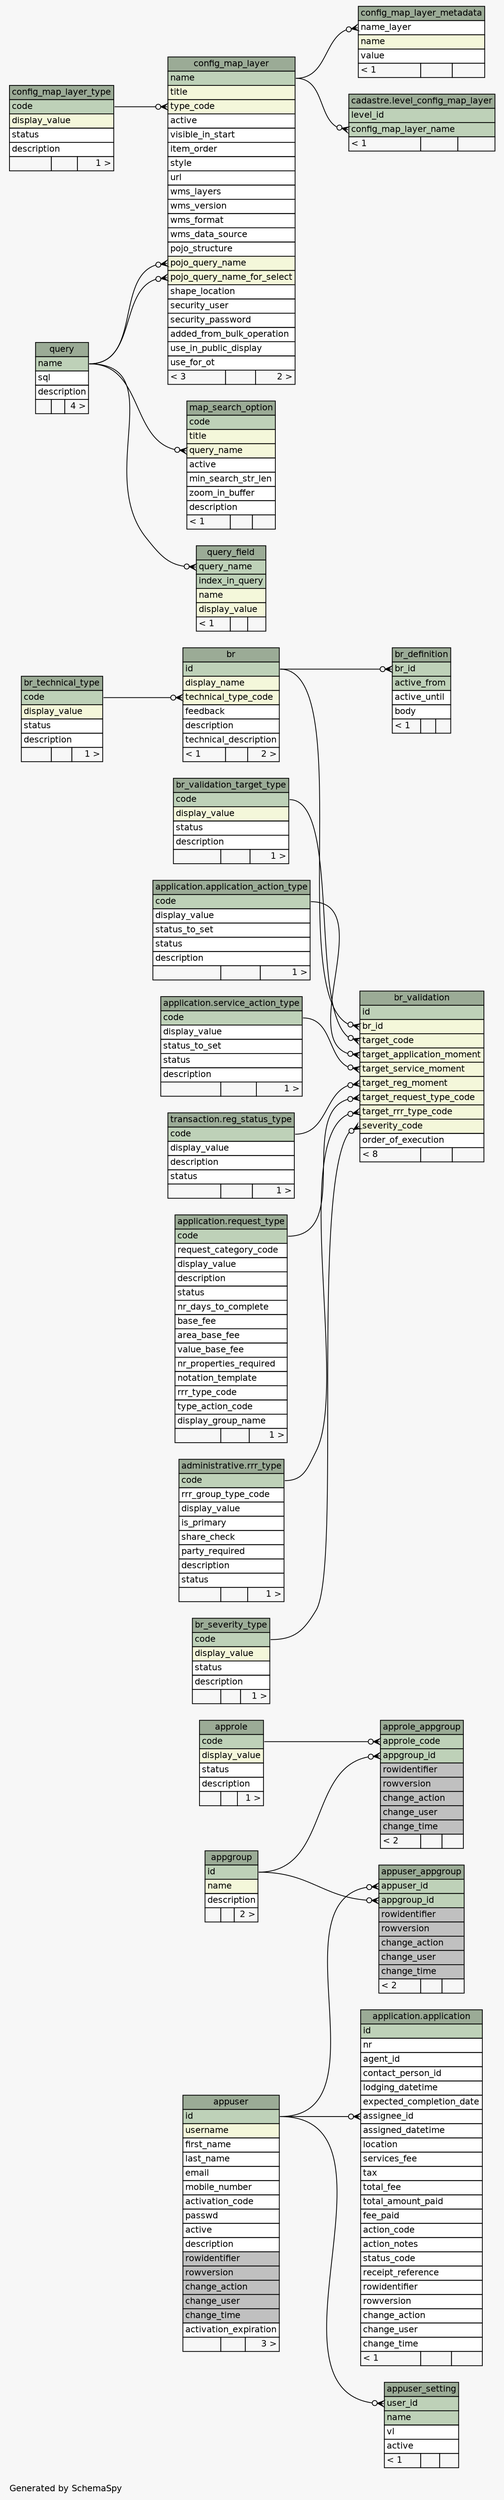 // dot 2.36.0 on Windows 7 6.1
// SchemaSpy rev 590
digraph "largeRelationshipsDiagram" {
  graph [
    rankdir="RL"
    bgcolor="#f7f7f7"
    label="\nGenerated by SchemaSpy"
    labeljust="l"
    nodesep="0.18"
    ranksep="0.46"
    fontname="Helvetica"
    fontsize="11"
  ];
  node [
    fontname="Helvetica"
    fontsize="11"
    shape="plaintext"
  ];
  edge [
    arrowsize="0.8"
  ];
  "appgroup" [
    label=<
    <TABLE BORDER="0" CELLBORDER="1" CELLSPACING="0" BGCOLOR="#ffffff">
      <TR><TD COLSPAN="3" BGCOLOR="#9bab96" ALIGN="CENTER">appgroup</TD></TR>
      <TR><TD PORT="id" COLSPAN="3" BGCOLOR="#bed1b8" ALIGN="LEFT">id</TD></TR>
      <TR><TD PORT="name" COLSPAN="3" BGCOLOR="#f4f7da" ALIGN="LEFT">name</TD></TR>
      <TR><TD PORT="description" COLSPAN="3" ALIGN="LEFT">description</TD></TR>
      <TR><TD ALIGN="LEFT" BGCOLOR="#f7f7f7">  </TD><TD ALIGN="RIGHT" BGCOLOR="#f7f7f7">  </TD><TD ALIGN="RIGHT" BGCOLOR="#f7f7f7">2 &gt;</TD></TR>
    </TABLE>>
    URL="tables/appgroup.html"
    tooltip="appgroup"
  ];
  "application.application" [
    label=<
    <TABLE BORDER="0" CELLBORDER="1" CELLSPACING="0" BGCOLOR="#ffffff">
      <TR><TD COLSPAN="3" BGCOLOR="#9bab96" ALIGN="CENTER">application.application</TD></TR>
      <TR><TD PORT="id" COLSPAN="3" BGCOLOR="#bed1b8" ALIGN="LEFT">id</TD></TR>
      <TR><TD PORT="nr" COLSPAN="3" ALIGN="LEFT">nr</TD></TR>
      <TR><TD PORT="agent_id" COLSPAN="3" ALIGN="LEFT">agent_id</TD></TR>
      <TR><TD PORT="contact_person_id" COLSPAN="3" ALIGN="LEFT">contact_person_id</TD></TR>
      <TR><TD PORT="lodging_datetime" COLSPAN="3" ALIGN="LEFT">lodging_datetime</TD></TR>
      <TR><TD PORT="expected_completion_date" COLSPAN="3" ALIGN="LEFT">expected_completion_date</TD></TR>
      <TR><TD PORT="assignee_id" COLSPAN="3" ALIGN="LEFT">assignee_id</TD></TR>
      <TR><TD PORT="assigned_datetime" COLSPAN="3" ALIGN="LEFT">assigned_datetime</TD></TR>
      <TR><TD PORT="location" COLSPAN="3" ALIGN="LEFT">location</TD></TR>
      <TR><TD PORT="services_fee" COLSPAN="3" ALIGN="LEFT">services_fee</TD></TR>
      <TR><TD PORT="tax" COLSPAN="3" ALIGN="LEFT">tax</TD></TR>
      <TR><TD PORT="total_fee" COLSPAN="3" ALIGN="LEFT">total_fee</TD></TR>
      <TR><TD PORT="total_amount_paid" COLSPAN="3" ALIGN="LEFT">total_amount_paid</TD></TR>
      <TR><TD PORT="fee_paid" COLSPAN="3" ALIGN="LEFT">fee_paid</TD></TR>
      <TR><TD PORT="action_code" COLSPAN="3" ALIGN="LEFT">action_code</TD></TR>
      <TR><TD PORT="action_notes" COLSPAN="3" ALIGN="LEFT">action_notes</TD></TR>
      <TR><TD PORT="status_code" COLSPAN="3" ALIGN="LEFT">status_code</TD></TR>
      <TR><TD PORT="receipt_reference" COLSPAN="3" ALIGN="LEFT">receipt_reference</TD></TR>
      <TR><TD PORT="rowidentifier" COLSPAN="3" ALIGN="LEFT">rowidentifier</TD></TR>
      <TR><TD PORT="rowversion" COLSPAN="3" ALIGN="LEFT">rowversion</TD></TR>
      <TR><TD PORT="change_action" COLSPAN="3" ALIGN="LEFT">change_action</TD></TR>
      <TR><TD PORT="change_user" COLSPAN="3" ALIGN="LEFT">change_user</TD></TR>
      <TR><TD PORT="change_time" COLSPAN="3" ALIGN="LEFT">change_time</TD></TR>
      <TR><TD ALIGN="LEFT" BGCOLOR="#f7f7f7">&lt; 1</TD><TD ALIGN="RIGHT" BGCOLOR="#f7f7f7">  </TD><TD ALIGN="RIGHT" BGCOLOR="#f7f7f7">  </TD></TR>
    </TABLE>>
    URL="tables/../../application/tables/application.html"
    tooltip="application.application"
  ];
  "application.application_action_type" [
    label=<
    <TABLE BORDER="0" CELLBORDER="1" CELLSPACING="0" BGCOLOR="#ffffff">
      <TR><TD COLSPAN="3" BGCOLOR="#9bab96" ALIGN="CENTER">application.application_action_type</TD></TR>
      <TR><TD PORT="code" COLSPAN="3" BGCOLOR="#bed1b8" ALIGN="LEFT">code</TD></TR>
      <TR><TD PORT="display_value" COLSPAN="3" ALIGN="LEFT">display_value</TD></TR>
      <TR><TD PORT="status_to_set" COLSPAN="3" ALIGN="LEFT">status_to_set</TD></TR>
      <TR><TD PORT="status" COLSPAN="3" ALIGN="LEFT">status</TD></TR>
      <TR><TD PORT="description" COLSPAN="3" ALIGN="LEFT">description</TD></TR>
      <TR><TD ALIGN="LEFT" BGCOLOR="#f7f7f7">  </TD><TD ALIGN="RIGHT" BGCOLOR="#f7f7f7">  </TD><TD ALIGN="RIGHT" BGCOLOR="#f7f7f7">1 &gt;</TD></TR>
    </TABLE>>
    URL="tables/../../application/tables/application_action_type.html"
    tooltip="application.application_action_type"
  ];
  "approle" [
    label=<
    <TABLE BORDER="0" CELLBORDER="1" CELLSPACING="0" BGCOLOR="#ffffff">
      <TR><TD COLSPAN="3" BGCOLOR="#9bab96" ALIGN="CENTER">approle</TD></TR>
      <TR><TD PORT="code" COLSPAN="3" BGCOLOR="#bed1b8" ALIGN="LEFT">code</TD></TR>
      <TR><TD PORT="display_value" COLSPAN="3" BGCOLOR="#f4f7da" ALIGN="LEFT">display_value</TD></TR>
      <TR><TD PORT="status" COLSPAN="3" ALIGN="LEFT">status</TD></TR>
      <TR><TD PORT="description" COLSPAN="3" ALIGN="LEFT">description</TD></TR>
      <TR><TD ALIGN="LEFT" BGCOLOR="#f7f7f7">  </TD><TD ALIGN="RIGHT" BGCOLOR="#f7f7f7">  </TD><TD ALIGN="RIGHT" BGCOLOR="#f7f7f7">1 &gt;</TD></TR>
    </TABLE>>
    URL="tables/approle.html"
    tooltip="approle"
  ];
  "approle_appgroup" [
    label=<
    <TABLE BORDER="0" CELLBORDER="1" CELLSPACING="0" BGCOLOR="#ffffff">
      <TR><TD COLSPAN="3" BGCOLOR="#9bab96" ALIGN="CENTER">approle_appgroup</TD></TR>
      <TR><TD PORT="approle_code" COLSPAN="3" BGCOLOR="#bed1b8" ALIGN="LEFT">approle_code</TD></TR>
      <TR><TD PORT="appgroup_id" COLSPAN="3" BGCOLOR="#bed1b8" ALIGN="LEFT">appgroup_id</TD></TR>
      <TR><TD PORT="rowidentifier" COLSPAN="3" BGCOLOR="#c0c0c0" ALIGN="LEFT">rowidentifier</TD></TR>
      <TR><TD PORT="rowversion" COLSPAN="3" BGCOLOR="#c0c0c0" ALIGN="LEFT">rowversion</TD></TR>
      <TR><TD PORT="change_action" COLSPAN="3" BGCOLOR="#c0c0c0" ALIGN="LEFT">change_action</TD></TR>
      <TR><TD PORT="change_user" COLSPAN="3" BGCOLOR="#c0c0c0" ALIGN="LEFT">change_user</TD></TR>
      <TR><TD PORT="change_time" COLSPAN="3" BGCOLOR="#c0c0c0" ALIGN="LEFT">change_time</TD></TR>
      <TR><TD ALIGN="LEFT" BGCOLOR="#f7f7f7">&lt; 2</TD><TD ALIGN="RIGHT" BGCOLOR="#f7f7f7">  </TD><TD ALIGN="RIGHT" BGCOLOR="#f7f7f7">  </TD></TR>
    </TABLE>>
    URL="tables/approle_appgroup.html"
    tooltip="approle_appgroup"
  ];
  "appuser" [
    label=<
    <TABLE BORDER="0" CELLBORDER="1" CELLSPACING="0" BGCOLOR="#ffffff">
      <TR><TD COLSPAN="3" BGCOLOR="#9bab96" ALIGN="CENTER">appuser</TD></TR>
      <TR><TD PORT="id" COLSPAN="3" BGCOLOR="#bed1b8" ALIGN="LEFT">id</TD></TR>
      <TR><TD PORT="username" COLSPAN="3" BGCOLOR="#f4f7da" ALIGN="LEFT">username</TD></TR>
      <TR><TD PORT="first_name" COLSPAN="3" ALIGN="LEFT">first_name</TD></TR>
      <TR><TD PORT="last_name" COLSPAN="3" ALIGN="LEFT">last_name</TD></TR>
      <TR><TD PORT="email" COLSPAN="3" ALIGN="LEFT">email</TD></TR>
      <TR><TD PORT="mobile_number" COLSPAN="3" ALIGN="LEFT">mobile_number</TD></TR>
      <TR><TD PORT="activation_code" COLSPAN="3" ALIGN="LEFT">activation_code</TD></TR>
      <TR><TD PORT="passwd" COLSPAN="3" ALIGN="LEFT">passwd</TD></TR>
      <TR><TD PORT="active" COLSPAN="3" ALIGN="LEFT">active</TD></TR>
      <TR><TD PORT="description" COLSPAN="3" ALIGN="LEFT">description</TD></TR>
      <TR><TD PORT="rowidentifier" COLSPAN="3" BGCOLOR="#c0c0c0" ALIGN="LEFT">rowidentifier</TD></TR>
      <TR><TD PORT="rowversion" COLSPAN="3" BGCOLOR="#c0c0c0" ALIGN="LEFT">rowversion</TD></TR>
      <TR><TD PORT="change_action" COLSPAN="3" BGCOLOR="#c0c0c0" ALIGN="LEFT">change_action</TD></TR>
      <TR><TD PORT="change_user" COLSPAN="3" BGCOLOR="#c0c0c0" ALIGN="LEFT">change_user</TD></TR>
      <TR><TD PORT="change_time" COLSPAN="3" BGCOLOR="#c0c0c0" ALIGN="LEFT">change_time</TD></TR>
      <TR><TD PORT="activation_expiration" COLSPAN="3" ALIGN="LEFT">activation_expiration</TD></TR>
      <TR><TD ALIGN="LEFT" BGCOLOR="#f7f7f7">  </TD><TD ALIGN="RIGHT" BGCOLOR="#f7f7f7">  </TD><TD ALIGN="RIGHT" BGCOLOR="#f7f7f7">3 &gt;</TD></TR>
    </TABLE>>
    URL="tables/appuser.html"
    tooltip="appuser"
  ];
  "appuser_appgroup" [
    label=<
    <TABLE BORDER="0" CELLBORDER="1" CELLSPACING="0" BGCOLOR="#ffffff">
      <TR><TD COLSPAN="3" BGCOLOR="#9bab96" ALIGN="CENTER">appuser_appgroup</TD></TR>
      <TR><TD PORT="appuser_id" COLSPAN="3" BGCOLOR="#bed1b8" ALIGN="LEFT">appuser_id</TD></TR>
      <TR><TD PORT="appgroup_id" COLSPAN="3" BGCOLOR="#bed1b8" ALIGN="LEFT">appgroup_id</TD></TR>
      <TR><TD PORT="rowidentifier" COLSPAN="3" BGCOLOR="#c0c0c0" ALIGN="LEFT">rowidentifier</TD></TR>
      <TR><TD PORT="rowversion" COLSPAN="3" BGCOLOR="#c0c0c0" ALIGN="LEFT">rowversion</TD></TR>
      <TR><TD PORT="change_action" COLSPAN="3" BGCOLOR="#c0c0c0" ALIGN="LEFT">change_action</TD></TR>
      <TR><TD PORT="change_user" COLSPAN="3" BGCOLOR="#c0c0c0" ALIGN="LEFT">change_user</TD></TR>
      <TR><TD PORT="change_time" COLSPAN="3" BGCOLOR="#c0c0c0" ALIGN="LEFT">change_time</TD></TR>
      <TR><TD ALIGN="LEFT" BGCOLOR="#f7f7f7">&lt; 2</TD><TD ALIGN="RIGHT" BGCOLOR="#f7f7f7">  </TD><TD ALIGN="RIGHT" BGCOLOR="#f7f7f7">  </TD></TR>
    </TABLE>>
    URL="tables/appuser_appgroup.html"
    tooltip="appuser_appgroup"
  ];
  "appuser_setting" [
    label=<
    <TABLE BORDER="0" CELLBORDER="1" CELLSPACING="0" BGCOLOR="#ffffff">
      <TR><TD COLSPAN="3" BGCOLOR="#9bab96" ALIGN="CENTER">appuser_setting</TD></TR>
      <TR><TD PORT="user_id" COLSPAN="3" BGCOLOR="#bed1b8" ALIGN="LEFT">user_id</TD></TR>
      <TR><TD PORT="name" COLSPAN="3" BGCOLOR="#bed1b8" ALIGN="LEFT">name</TD></TR>
      <TR><TD PORT="vl" COLSPAN="3" ALIGN="LEFT">vl</TD></TR>
      <TR><TD PORT="active" COLSPAN="3" ALIGN="LEFT">active</TD></TR>
      <TR><TD ALIGN="LEFT" BGCOLOR="#f7f7f7">&lt; 1</TD><TD ALIGN="RIGHT" BGCOLOR="#f7f7f7">  </TD><TD ALIGN="RIGHT" BGCOLOR="#f7f7f7">  </TD></TR>
    </TABLE>>
    URL="tables/appuser_setting.html"
    tooltip="appuser_setting"
  ];
  "br" [
    label=<
    <TABLE BORDER="0" CELLBORDER="1" CELLSPACING="0" BGCOLOR="#ffffff">
      <TR><TD COLSPAN="3" BGCOLOR="#9bab96" ALIGN="CENTER">br</TD></TR>
      <TR><TD PORT="id" COLSPAN="3" BGCOLOR="#bed1b8" ALIGN="LEFT">id</TD></TR>
      <TR><TD PORT="display_name" COLSPAN="3" BGCOLOR="#f4f7da" ALIGN="LEFT">display_name</TD></TR>
      <TR><TD PORT="technical_type_code" COLSPAN="3" BGCOLOR="#f4f7da" ALIGN="LEFT">technical_type_code</TD></TR>
      <TR><TD PORT="feedback" COLSPAN="3" ALIGN="LEFT">feedback</TD></TR>
      <TR><TD PORT="description" COLSPAN="3" ALIGN="LEFT">description</TD></TR>
      <TR><TD PORT="technical_description" COLSPAN="3" ALIGN="LEFT">technical_description</TD></TR>
      <TR><TD ALIGN="LEFT" BGCOLOR="#f7f7f7">&lt; 1</TD><TD ALIGN="RIGHT" BGCOLOR="#f7f7f7">  </TD><TD ALIGN="RIGHT" BGCOLOR="#f7f7f7">2 &gt;</TD></TR>
    </TABLE>>
    URL="tables/br.html"
    tooltip="br"
  ];
  "br_definition" [
    label=<
    <TABLE BORDER="0" CELLBORDER="1" CELLSPACING="0" BGCOLOR="#ffffff">
      <TR><TD COLSPAN="3" BGCOLOR="#9bab96" ALIGN="CENTER">br_definition</TD></TR>
      <TR><TD PORT="br_id" COLSPAN="3" BGCOLOR="#bed1b8" ALIGN="LEFT">br_id</TD></TR>
      <TR><TD PORT="active_from" COLSPAN="3" BGCOLOR="#bed1b8" ALIGN="LEFT">active_from</TD></TR>
      <TR><TD PORT="active_until" COLSPAN="3" ALIGN="LEFT">active_until</TD></TR>
      <TR><TD PORT="body" COLSPAN="3" ALIGN="LEFT">body</TD></TR>
      <TR><TD ALIGN="LEFT" BGCOLOR="#f7f7f7">&lt; 1</TD><TD ALIGN="RIGHT" BGCOLOR="#f7f7f7">  </TD><TD ALIGN="RIGHT" BGCOLOR="#f7f7f7">  </TD></TR>
    </TABLE>>
    URL="tables/br_definition.html"
    tooltip="br_definition"
  ];
  "br_severity_type" [
    label=<
    <TABLE BORDER="0" CELLBORDER="1" CELLSPACING="0" BGCOLOR="#ffffff">
      <TR><TD COLSPAN="3" BGCOLOR="#9bab96" ALIGN="CENTER">br_severity_type</TD></TR>
      <TR><TD PORT="code" COLSPAN="3" BGCOLOR="#bed1b8" ALIGN="LEFT">code</TD></TR>
      <TR><TD PORT="display_value" COLSPAN="3" BGCOLOR="#f4f7da" ALIGN="LEFT">display_value</TD></TR>
      <TR><TD PORT="status" COLSPAN="3" ALIGN="LEFT">status</TD></TR>
      <TR><TD PORT="description" COLSPAN="3" ALIGN="LEFT">description</TD></TR>
      <TR><TD ALIGN="LEFT" BGCOLOR="#f7f7f7">  </TD><TD ALIGN="RIGHT" BGCOLOR="#f7f7f7">  </TD><TD ALIGN="RIGHT" BGCOLOR="#f7f7f7">1 &gt;</TD></TR>
    </TABLE>>
    URL="tables/br_severity_type.html"
    tooltip="br_severity_type"
  ];
  "br_technical_type" [
    label=<
    <TABLE BORDER="0" CELLBORDER="1" CELLSPACING="0" BGCOLOR="#ffffff">
      <TR><TD COLSPAN="3" BGCOLOR="#9bab96" ALIGN="CENTER">br_technical_type</TD></TR>
      <TR><TD PORT="code" COLSPAN="3" BGCOLOR="#bed1b8" ALIGN="LEFT">code</TD></TR>
      <TR><TD PORT="display_value" COLSPAN="3" BGCOLOR="#f4f7da" ALIGN="LEFT">display_value</TD></TR>
      <TR><TD PORT="status" COLSPAN="3" ALIGN="LEFT">status</TD></TR>
      <TR><TD PORT="description" COLSPAN="3" ALIGN="LEFT">description</TD></TR>
      <TR><TD ALIGN="LEFT" BGCOLOR="#f7f7f7">  </TD><TD ALIGN="RIGHT" BGCOLOR="#f7f7f7">  </TD><TD ALIGN="RIGHT" BGCOLOR="#f7f7f7">1 &gt;</TD></TR>
    </TABLE>>
    URL="tables/br_technical_type.html"
    tooltip="br_technical_type"
  ];
  "br_validation" [
    label=<
    <TABLE BORDER="0" CELLBORDER="1" CELLSPACING="0" BGCOLOR="#ffffff">
      <TR><TD COLSPAN="3" BGCOLOR="#9bab96" ALIGN="CENTER">br_validation</TD></TR>
      <TR><TD PORT="id" COLSPAN="3" BGCOLOR="#bed1b8" ALIGN="LEFT">id</TD></TR>
      <TR><TD PORT="br_id" COLSPAN="3" BGCOLOR="#f4f7da" ALIGN="LEFT">br_id</TD></TR>
      <TR><TD PORT="target_code" COLSPAN="3" BGCOLOR="#f4f7da" ALIGN="LEFT">target_code</TD></TR>
      <TR><TD PORT="target_application_moment" COLSPAN="3" BGCOLOR="#f4f7da" ALIGN="LEFT">target_application_moment</TD></TR>
      <TR><TD PORT="target_service_moment" COLSPAN="3" BGCOLOR="#f4f7da" ALIGN="LEFT">target_service_moment</TD></TR>
      <TR><TD PORT="target_reg_moment" COLSPAN="3" BGCOLOR="#f4f7da" ALIGN="LEFT">target_reg_moment</TD></TR>
      <TR><TD PORT="target_request_type_code" COLSPAN="3" BGCOLOR="#f4f7da" ALIGN="LEFT">target_request_type_code</TD></TR>
      <TR><TD PORT="target_rrr_type_code" COLSPAN="3" BGCOLOR="#f4f7da" ALIGN="LEFT">target_rrr_type_code</TD></TR>
      <TR><TD PORT="severity_code" COLSPAN="3" BGCOLOR="#f4f7da" ALIGN="LEFT">severity_code</TD></TR>
      <TR><TD PORT="order_of_execution" COLSPAN="3" ALIGN="LEFT">order_of_execution</TD></TR>
      <TR><TD ALIGN="LEFT" BGCOLOR="#f7f7f7">&lt; 8</TD><TD ALIGN="RIGHT" BGCOLOR="#f7f7f7">  </TD><TD ALIGN="RIGHT" BGCOLOR="#f7f7f7">  </TD></TR>
    </TABLE>>
    URL="tables/br_validation.html"
    tooltip="br_validation"
  ];
  "br_validation_target_type" [
    label=<
    <TABLE BORDER="0" CELLBORDER="1" CELLSPACING="0" BGCOLOR="#ffffff">
      <TR><TD COLSPAN="3" BGCOLOR="#9bab96" ALIGN="CENTER">br_validation_target_type</TD></TR>
      <TR><TD PORT="code" COLSPAN="3" BGCOLOR="#bed1b8" ALIGN="LEFT">code</TD></TR>
      <TR><TD PORT="display_value" COLSPAN="3" BGCOLOR="#f4f7da" ALIGN="LEFT">display_value</TD></TR>
      <TR><TD PORT="status" COLSPAN="3" ALIGN="LEFT">status</TD></TR>
      <TR><TD PORT="description" COLSPAN="3" ALIGN="LEFT">description</TD></TR>
      <TR><TD ALIGN="LEFT" BGCOLOR="#f7f7f7">  </TD><TD ALIGN="RIGHT" BGCOLOR="#f7f7f7">  </TD><TD ALIGN="RIGHT" BGCOLOR="#f7f7f7">1 &gt;</TD></TR>
    </TABLE>>
    URL="tables/br_validation_target_type.html"
    tooltip="br_validation_target_type"
  ];
  "config_map_layer" [
    label=<
    <TABLE BORDER="0" CELLBORDER="1" CELLSPACING="0" BGCOLOR="#ffffff">
      <TR><TD COLSPAN="3" BGCOLOR="#9bab96" ALIGN="CENTER">config_map_layer</TD></TR>
      <TR><TD PORT="name" COLSPAN="3" BGCOLOR="#bed1b8" ALIGN="LEFT">name</TD></TR>
      <TR><TD PORT="title" COLSPAN="3" BGCOLOR="#f4f7da" ALIGN="LEFT">title</TD></TR>
      <TR><TD PORT="type_code" COLSPAN="3" BGCOLOR="#f4f7da" ALIGN="LEFT">type_code</TD></TR>
      <TR><TD PORT="active" COLSPAN="3" ALIGN="LEFT">active</TD></TR>
      <TR><TD PORT="visible_in_start" COLSPAN="3" ALIGN="LEFT">visible_in_start</TD></TR>
      <TR><TD PORT="item_order" COLSPAN="3" ALIGN="LEFT">item_order</TD></TR>
      <TR><TD PORT="style" COLSPAN="3" ALIGN="LEFT">style</TD></TR>
      <TR><TD PORT="url" COLSPAN="3" ALIGN="LEFT">url</TD></TR>
      <TR><TD PORT="wms_layers" COLSPAN="3" ALIGN="LEFT">wms_layers</TD></TR>
      <TR><TD PORT="wms_version" COLSPAN="3" ALIGN="LEFT">wms_version</TD></TR>
      <TR><TD PORT="wms_format" COLSPAN="3" ALIGN="LEFT">wms_format</TD></TR>
      <TR><TD PORT="wms_data_source" COLSPAN="3" ALIGN="LEFT">wms_data_source</TD></TR>
      <TR><TD PORT="pojo_structure" COLSPAN="3" ALIGN="LEFT">pojo_structure</TD></TR>
      <TR><TD PORT="pojo_query_name" COLSPAN="3" BGCOLOR="#f4f7da" ALIGN="LEFT">pojo_query_name</TD></TR>
      <TR><TD PORT="pojo_query_name_for_select" COLSPAN="3" BGCOLOR="#f4f7da" ALIGN="LEFT">pojo_query_name_for_select</TD></TR>
      <TR><TD PORT="shape_location" COLSPAN="3" ALIGN="LEFT">shape_location</TD></TR>
      <TR><TD PORT="security_user" COLSPAN="3" ALIGN="LEFT">security_user</TD></TR>
      <TR><TD PORT="security_password" COLSPAN="3" ALIGN="LEFT">security_password</TD></TR>
      <TR><TD PORT="added_from_bulk_operation" COLSPAN="3" ALIGN="LEFT">added_from_bulk_operation</TD></TR>
      <TR><TD PORT="use_in_public_display" COLSPAN="3" ALIGN="LEFT">use_in_public_display</TD></TR>
      <TR><TD PORT="use_for_ot" COLSPAN="3" ALIGN="LEFT">use_for_ot</TD></TR>
      <TR><TD ALIGN="LEFT" BGCOLOR="#f7f7f7">&lt; 3</TD><TD ALIGN="RIGHT" BGCOLOR="#f7f7f7">  </TD><TD ALIGN="RIGHT" BGCOLOR="#f7f7f7">2 &gt;</TD></TR>
    </TABLE>>
    URL="tables/config_map_layer.html"
    tooltip="config_map_layer"
  ];
  "config_map_layer_metadata" [
    label=<
    <TABLE BORDER="0" CELLBORDER="1" CELLSPACING="0" BGCOLOR="#ffffff">
      <TR><TD COLSPAN="3" BGCOLOR="#9bab96" ALIGN="CENTER">config_map_layer_metadata</TD></TR>
      <TR><TD PORT="name_layer" COLSPAN="3" ALIGN="LEFT">name_layer</TD></TR>
      <TR><TD PORT="name" COLSPAN="3" BGCOLOR="#f4f7da" ALIGN="LEFT">name</TD></TR>
      <TR><TD PORT="value" COLSPAN="3" ALIGN="LEFT">value</TD></TR>
      <TR><TD ALIGN="LEFT" BGCOLOR="#f7f7f7">&lt; 1</TD><TD ALIGN="RIGHT" BGCOLOR="#f7f7f7">  </TD><TD ALIGN="RIGHT" BGCOLOR="#f7f7f7">  </TD></TR>
    </TABLE>>
    URL="tables/config_map_layer_metadata.html"
    tooltip="config_map_layer_metadata"
  ];
  "config_map_layer_type" [
    label=<
    <TABLE BORDER="0" CELLBORDER="1" CELLSPACING="0" BGCOLOR="#ffffff">
      <TR><TD COLSPAN="3" BGCOLOR="#9bab96" ALIGN="CENTER">config_map_layer_type</TD></TR>
      <TR><TD PORT="code" COLSPAN="3" BGCOLOR="#bed1b8" ALIGN="LEFT">code</TD></TR>
      <TR><TD PORT="display_value" COLSPAN="3" BGCOLOR="#f4f7da" ALIGN="LEFT">display_value</TD></TR>
      <TR><TD PORT="status" COLSPAN="3" ALIGN="LEFT">status</TD></TR>
      <TR><TD PORT="description" COLSPAN="3" ALIGN="LEFT">description</TD></TR>
      <TR><TD ALIGN="LEFT" BGCOLOR="#f7f7f7">  </TD><TD ALIGN="RIGHT" BGCOLOR="#f7f7f7">  </TD><TD ALIGN="RIGHT" BGCOLOR="#f7f7f7">1 &gt;</TD></TR>
    </TABLE>>
    URL="tables/config_map_layer_type.html"
    tooltip="config_map_layer_type"
  ];
  "cadastre.level_config_map_layer" [
    label=<
    <TABLE BORDER="0" CELLBORDER="1" CELLSPACING="0" BGCOLOR="#ffffff">
      <TR><TD COLSPAN="3" BGCOLOR="#9bab96" ALIGN="CENTER">cadastre.level_config_map_layer</TD></TR>
      <TR><TD PORT="level_id" COLSPAN="3" BGCOLOR="#bed1b8" ALIGN="LEFT">level_id</TD></TR>
      <TR><TD PORT="config_map_layer_name" COLSPAN="3" BGCOLOR="#bed1b8" ALIGN="LEFT">config_map_layer_name</TD></TR>
      <TR><TD ALIGN="LEFT" BGCOLOR="#f7f7f7">&lt; 1</TD><TD ALIGN="RIGHT" BGCOLOR="#f7f7f7">  </TD><TD ALIGN="RIGHT" BGCOLOR="#f7f7f7">  </TD></TR>
    </TABLE>>
    URL="tables/../../cadastre/tables/level_config_map_layer.html"
    tooltip="cadastre.level_config_map_layer"
  ];
  "map_search_option" [
    label=<
    <TABLE BORDER="0" CELLBORDER="1" CELLSPACING="0" BGCOLOR="#ffffff">
      <TR><TD COLSPAN="3" BGCOLOR="#9bab96" ALIGN="CENTER">map_search_option</TD></TR>
      <TR><TD PORT="code" COLSPAN="3" BGCOLOR="#bed1b8" ALIGN="LEFT">code</TD></TR>
      <TR><TD PORT="title" COLSPAN="3" BGCOLOR="#f4f7da" ALIGN="LEFT">title</TD></TR>
      <TR><TD PORT="query_name" COLSPAN="3" BGCOLOR="#f4f7da" ALIGN="LEFT">query_name</TD></TR>
      <TR><TD PORT="active" COLSPAN="3" ALIGN="LEFT">active</TD></TR>
      <TR><TD PORT="min_search_str_len" COLSPAN="3" ALIGN="LEFT">min_search_str_len</TD></TR>
      <TR><TD PORT="zoom_in_buffer" COLSPAN="3" ALIGN="LEFT">zoom_in_buffer</TD></TR>
      <TR><TD PORT="description" COLSPAN="3" ALIGN="LEFT">description</TD></TR>
      <TR><TD ALIGN="LEFT" BGCOLOR="#f7f7f7">&lt; 1</TD><TD ALIGN="RIGHT" BGCOLOR="#f7f7f7">  </TD><TD ALIGN="RIGHT" BGCOLOR="#f7f7f7">  </TD></TR>
    </TABLE>>
    URL="tables/map_search_option.html"
    tooltip="map_search_option"
  ];
  "query" [
    label=<
    <TABLE BORDER="0" CELLBORDER="1" CELLSPACING="0" BGCOLOR="#ffffff">
      <TR><TD COLSPAN="3" BGCOLOR="#9bab96" ALIGN="CENTER">query</TD></TR>
      <TR><TD PORT="name" COLSPAN="3" BGCOLOR="#bed1b8" ALIGN="LEFT">name</TD></TR>
      <TR><TD PORT="sql" COLSPAN="3" ALIGN="LEFT">sql</TD></TR>
      <TR><TD PORT="description" COLSPAN="3" ALIGN="LEFT">description</TD></TR>
      <TR><TD ALIGN="LEFT" BGCOLOR="#f7f7f7">  </TD><TD ALIGN="RIGHT" BGCOLOR="#f7f7f7">  </TD><TD ALIGN="RIGHT" BGCOLOR="#f7f7f7">4 &gt;</TD></TR>
    </TABLE>>
    URL="tables/query.html"
    tooltip="query"
  ];
  "query_field" [
    label=<
    <TABLE BORDER="0" CELLBORDER="1" CELLSPACING="0" BGCOLOR="#ffffff">
      <TR><TD COLSPAN="3" BGCOLOR="#9bab96" ALIGN="CENTER">query_field</TD></TR>
      <TR><TD PORT="query_name" COLSPAN="3" BGCOLOR="#bed1b8" ALIGN="LEFT">query_name</TD></TR>
      <TR><TD PORT="index_in_query" COLSPAN="3" BGCOLOR="#bed1b8" ALIGN="LEFT">index_in_query</TD></TR>
      <TR><TD PORT="name" COLSPAN="3" BGCOLOR="#f4f7da" ALIGN="LEFT">name</TD></TR>
      <TR><TD PORT="display_value" COLSPAN="3" BGCOLOR="#f4f7da" ALIGN="LEFT">display_value</TD></TR>
      <TR><TD ALIGN="LEFT" BGCOLOR="#f7f7f7">&lt; 1</TD><TD ALIGN="RIGHT" BGCOLOR="#f7f7f7">  </TD><TD ALIGN="RIGHT" BGCOLOR="#f7f7f7">  </TD></TR>
    </TABLE>>
    URL="tables/query_field.html"
    tooltip="query_field"
  ];
  "transaction.reg_status_type" [
    label=<
    <TABLE BORDER="0" CELLBORDER="1" CELLSPACING="0" BGCOLOR="#ffffff">
      <TR><TD COLSPAN="3" BGCOLOR="#9bab96" ALIGN="CENTER">transaction.reg_status_type</TD></TR>
      <TR><TD PORT="code" COLSPAN="3" BGCOLOR="#bed1b8" ALIGN="LEFT">code</TD></TR>
      <TR><TD PORT="display_value" COLSPAN="3" ALIGN="LEFT">display_value</TD></TR>
      <TR><TD PORT="description" COLSPAN="3" ALIGN="LEFT">description</TD></TR>
      <TR><TD PORT="status" COLSPAN="3" ALIGN="LEFT">status</TD></TR>
      <TR><TD ALIGN="LEFT" BGCOLOR="#f7f7f7">  </TD><TD ALIGN="RIGHT" BGCOLOR="#f7f7f7">  </TD><TD ALIGN="RIGHT" BGCOLOR="#f7f7f7">1 &gt;</TD></TR>
    </TABLE>>
    URL="tables/../../transaction/tables/reg_status_type.html"
    tooltip="transaction.reg_status_type"
  ];
  "application.request_type" [
    label=<
    <TABLE BORDER="0" CELLBORDER="1" CELLSPACING="0" BGCOLOR="#ffffff">
      <TR><TD COLSPAN="3" BGCOLOR="#9bab96" ALIGN="CENTER">application.request_type</TD></TR>
      <TR><TD PORT="code" COLSPAN="3" BGCOLOR="#bed1b8" ALIGN="LEFT">code</TD></TR>
      <TR><TD PORT="request_category_code" COLSPAN="3" ALIGN="LEFT">request_category_code</TD></TR>
      <TR><TD PORT="display_value" COLSPAN="3" ALIGN="LEFT">display_value</TD></TR>
      <TR><TD PORT="description" COLSPAN="3" ALIGN="LEFT">description</TD></TR>
      <TR><TD PORT="status" COLSPAN="3" ALIGN="LEFT">status</TD></TR>
      <TR><TD PORT="nr_days_to_complete" COLSPAN="3" ALIGN="LEFT">nr_days_to_complete</TD></TR>
      <TR><TD PORT="base_fee" COLSPAN="3" ALIGN="LEFT">base_fee</TD></TR>
      <TR><TD PORT="area_base_fee" COLSPAN="3" ALIGN="LEFT">area_base_fee</TD></TR>
      <TR><TD PORT="value_base_fee" COLSPAN="3" ALIGN="LEFT">value_base_fee</TD></TR>
      <TR><TD PORT="nr_properties_required" COLSPAN="3" ALIGN="LEFT">nr_properties_required</TD></TR>
      <TR><TD PORT="notation_template" COLSPAN="3" ALIGN="LEFT">notation_template</TD></TR>
      <TR><TD PORT="rrr_type_code" COLSPAN="3" ALIGN="LEFT">rrr_type_code</TD></TR>
      <TR><TD PORT="type_action_code" COLSPAN="3" ALIGN="LEFT">type_action_code</TD></TR>
      <TR><TD PORT="display_group_name" COLSPAN="3" ALIGN="LEFT">display_group_name</TD></TR>
      <TR><TD ALIGN="LEFT" BGCOLOR="#f7f7f7">  </TD><TD ALIGN="RIGHT" BGCOLOR="#f7f7f7">  </TD><TD ALIGN="RIGHT" BGCOLOR="#f7f7f7">1 &gt;</TD></TR>
    </TABLE>>
    URL="tables/../../application/tables/request_type.html"
    tooltip="application.request_type"
  ];
  "administrative.rrr_type" [
    label=<
    <TABLE BORDER="0" CELLBORDER="1" CELLSPACING="0" BGCOLOR="#ffffff">
      <TR><TD COLSPAN="3" BGCOLOR="#9bab96" ALIGN="CENTER">administrative.rrr_type</TD></TR>
      <TR><TD PORT="code" COLSPAN="3" BGCOLOR="#bed1b8" ALIGN="LEFT">code</TD></TR>
      <TR><TD PORT="rrr_group_type_code" COLSPAN="3" ALIGN="LEFT">rrr_group_type_code</TD></TR>
      <TR><TD PORT="display_value" COLSPAN="3" ALIGN="LEFT">display_value</TD></TR>
      <TR><TD PORT="is_primary" COLSPAN="3" ALIGN="LEFT">is_primary</TD></TR>
      <TR><TD PORT="share_check" COLSPAN="3" ALIGN="LEFT">share_check</TD></TR>
      <TR><TD PORT="party_required" COLSPAN="3" ALIGN="LEFT">party_required</TD></TR>
      <TR><TD PORT="description" COLSPAN="3" ALIGN="LEFT">description</TD></TR>
      <TR><TD PORT="status" COLSPAN="3" ALIGN="LEFT">status</TD></TR>
      <TR><TD ALIGN="LEFT" BGCOLOR="#f7f7f7">  </TD><TD ALIGN="RIGHT" BGCOLOR="#f7f7f7">  </TD><TD ALIGN="RIGHT" BGCOLOR="#f7f7f7">1 &gt;</TD></TR>
    </TABLE>>
    URL="tables/../../administrative/tables/rrr_type.html"
    tooltip="administrative.rrr_type"
  ];
  "application.service_action_type" [
    label=<
    <TABLE BORDER="0" CELLBORDER="1" CELLSPACING="0" BGCOLOR="#ffffff">
      <TR><TD COLSPAN="3" BGCOLOR="#9bab96" ALIGN="CENTER">application.service_action_type</TD></TR>
      <TR><TD PORT="code" COLSPAN="3" BGCOLOR="#bed1b8" ALIGN="LEFT">code</TD></TR>
      <TR><TD PORT="display_value" COLSPAN="3" ALIGN="LEFT">display_value</TD></TR>
      <TR><TD PORT="status_to_set" COLSPAN="3" ALIGN="LEFT">status_to_set</TD></TR>
      <TR><TD PORT="status" COLSPAN="3" ALIGN="LEFT">status</TD></TR>
      <TR><TD PORT="description" COLSPAN="3" ALIGN="LEFT">description</TD></TR>
      <TR><TD ALIGN="LEFT" BGCOLOR="#f7f7f7">  </TD><TD ALIGN="RIGHT" BGCOLOR="#f7f7f7">  </TD><TD ALIGN="RIGHT" BGCOLOR="#f7f7f7">1 &gt;</TD></TR>
    </TABLE>>
    URL="tables/../../application/tables/service_action_type.html"
    tooltip="application.service_action_type"
  ];
  "application.application":"assignee_id":w -> "appuser":"id":e [arrowhead=none dir=back arrowtail=crowodot];
  "approle_appgroup":"appgroup_id":w -> "appgroup":"id":e [arrowhead=none dir=back arrowtail=crowodot];
  "approle_appgroup":"approle_code":w -> "approle":"code":e [arrowhead=none dir=back arrowtail=crowodot];
  "appuser_appgroup":"appgroup_id":w -> "appgroup":"id":e [arrowhead=none dir=back arrowtail=crowodot];
  "appuser_appgroup":"appuser_id":w -> "appuser":"id":e [arrowhead=none dir=back arrowtail=crowodot];
  "appuser_setting":"user_id":w -> "appuser":"id":e [arrowhead=none dir=back arrowtail=crowodot];
  "br":"technical_type_code":w -> "br_technical_type":"code":e [arrowhead=none dir=back arrowtail=crowodot];
  "br_definition":"br_id":w -> "br":"id":e [arrowhead=none dir=back arrowtail=crowodot];
  "br_validation":"br_id":w -> "br":"id":e [arrowhead=none dir=back arrowtail=crowodot];
  "br_validation":"severity_code":w -> "br_severity_type":"code":e [arrowhead=none dir=back arrowtail=crowodot];
  "br_validation":"target_application_moment":w -> "application.application_action_type":"code":e [arrowhead=none dir=back arrowtail=crowodot];
  "br_validation":"target_code":w -> "br_validation_target_type":"code":e [arrowhead=none dir=back arrowtail=crowodot];
  "br_validation":"target_reg_moment":w -> "transaction.reg_status_type":"code":e [arrowhead=none dir=back arrowtail=crowodot];
  "br_validation":"target_request_type_code":w -> "application.request_type":"code":e [arrowhead=none dir=back arrowtail=crowodot];
  "br_validation":"target_rrr_type_code":w -> "administrative.rrr_type":"code":e [arrowhead=none dir=back arrowtail=crowodot];
  "br_validation":"target_service_moment":w -> "application.service_action_type":"code":e [arrowhead=none dir=back arrowtail=crowodot];
  "config_map_layer":"pojo_query_name":w -> "query":"name":e [arrowhead=none dir=back arrowtail=crowodot];
  "config_map_layer":"pojo_query_name_for_select":w -> "query":"name":e [arrowhead=none dir=back arrowtail=crowodot];
  "config_map_layer":"type_code":w -> "config_map_layer_type":"code":e [arrowhead=none dir=back arrowtail=crowodot];
  "config_map_layer_metadata":"name_layer":w -> "config_map_layer":"name":e [arrowhead=none dir=back arrowtail=crowodot];
  "cadastre.level_config_map_layer":"config_map_layer_name":w -> "config_map_layer":"name":e [arrowhead=none dir=back arrowtail=crowodot];
  "map_search_option":"query_name":w -> "query":"name":e [arrowhead=none dir=back arrowtail=crowodot];
  "query_field":"query_name":w -> "query":"name":e [arrowhead=none dir=back arrowtail=crowodot];
}
